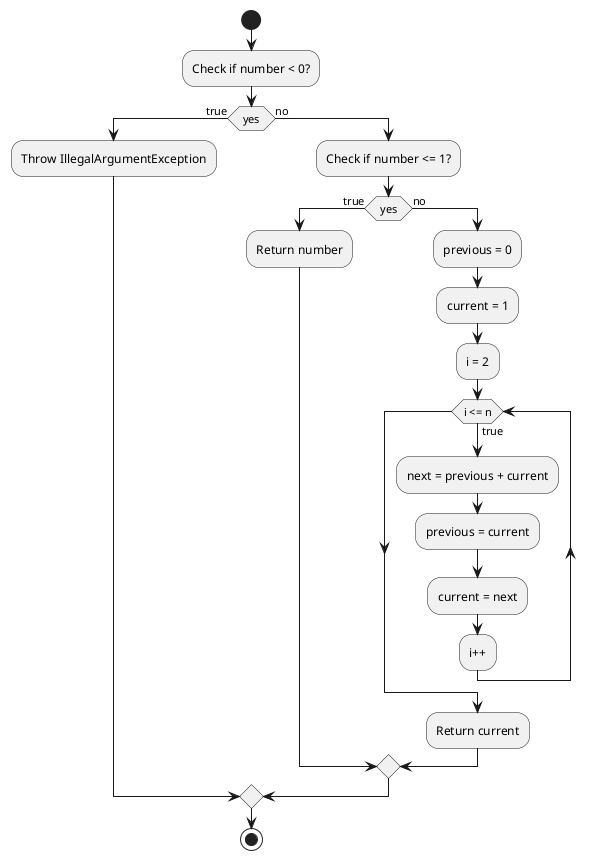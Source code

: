@startuml
'https://plantuml.com/sequence-diagram

start
:Check if number < 0?;
if (yes) then (true)
  :Throw IllegalArgumentException;
else (no)
  :Check if number <= 1?;
  if (yes) then (true)
    :Return number;
  else (no)
    :previous = 0;
    :current = 1;
    :i = 2;
    while (i <= n) is (true)
      :next = previous + current;
      :previous = current;
      :current = next;
      :i++;
    endwhile
    :Return current;
endif
endif
stop
@enduml